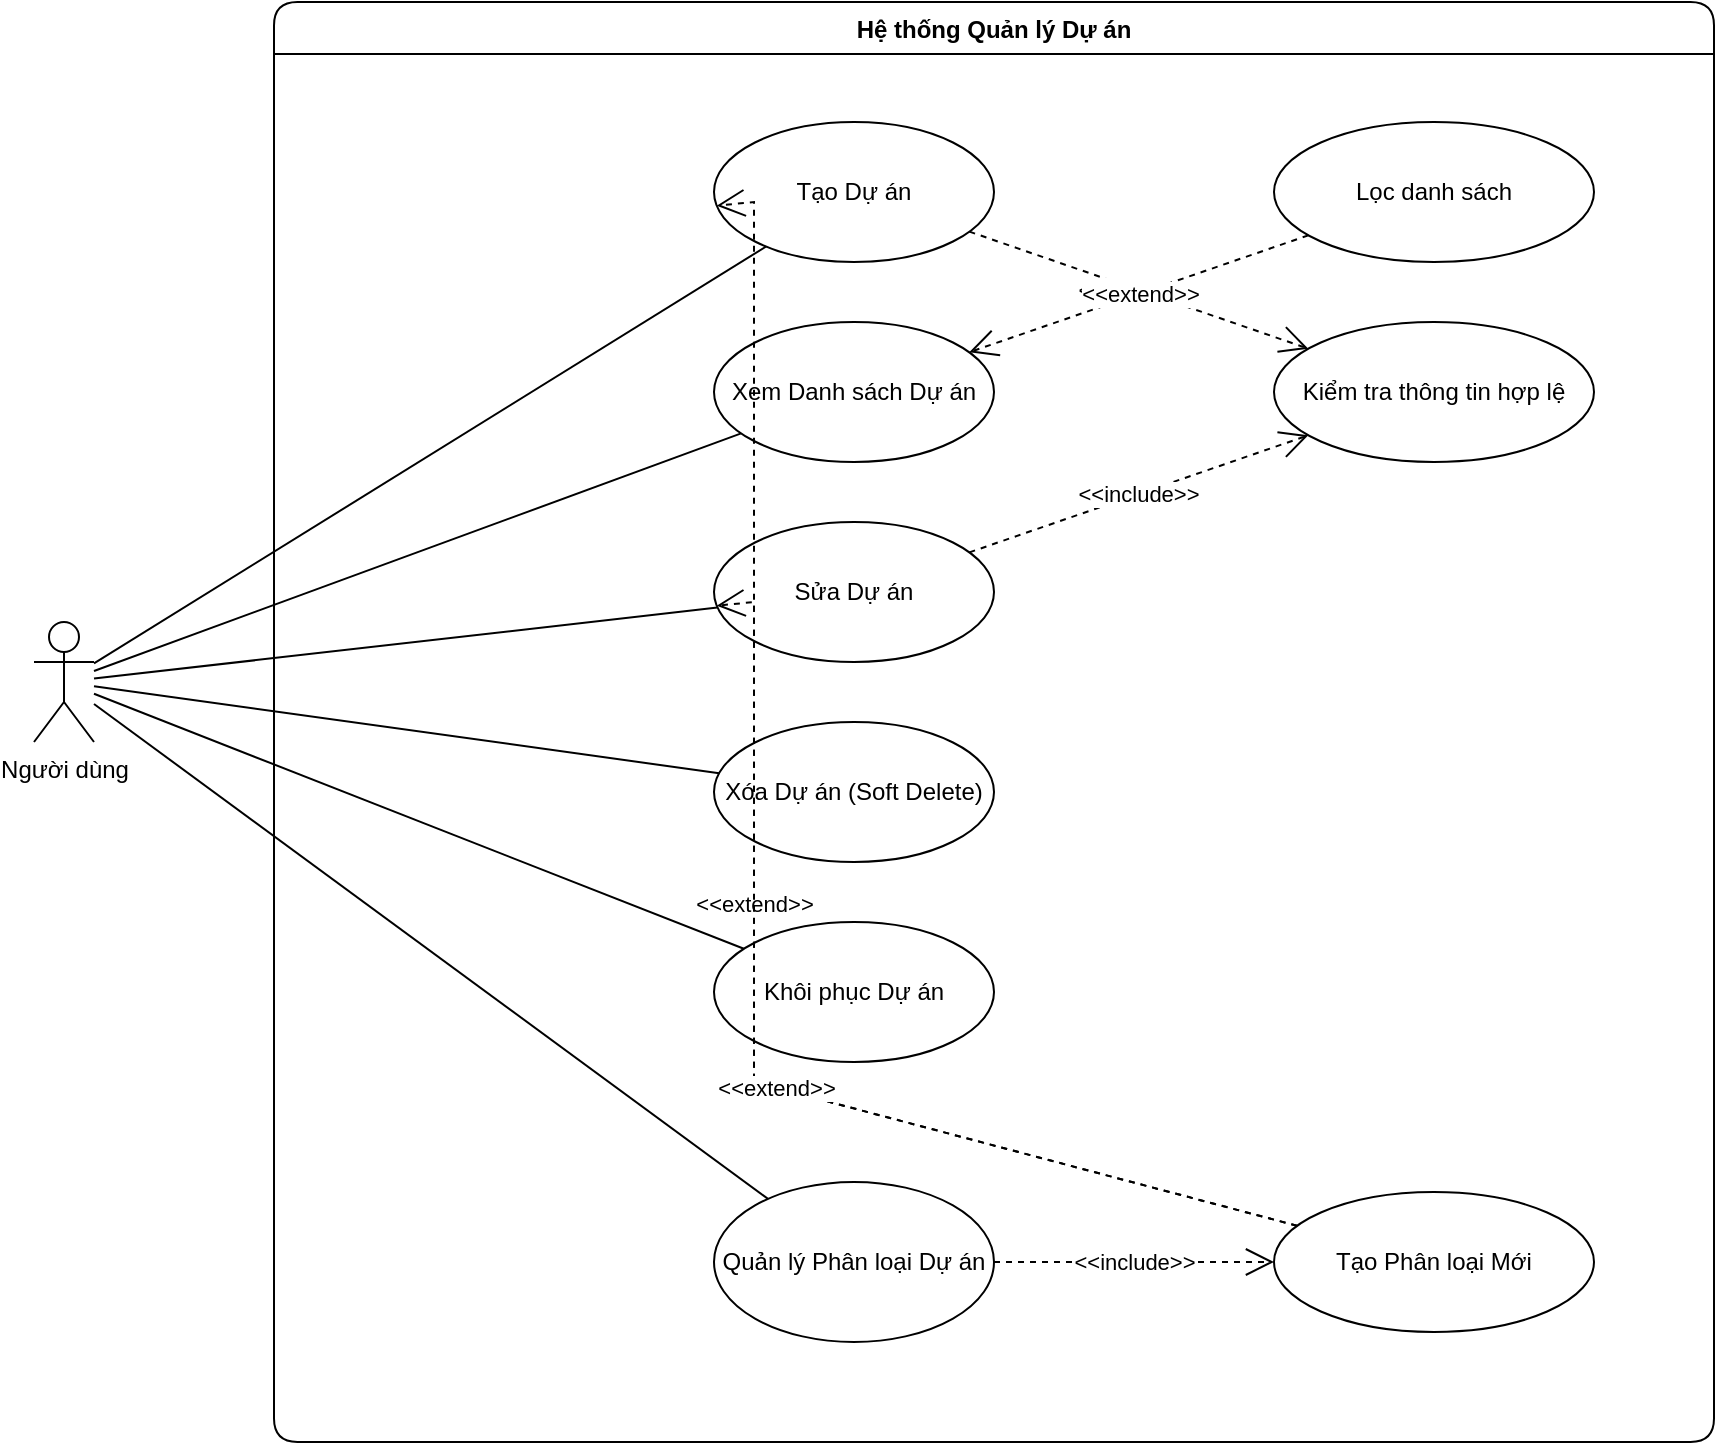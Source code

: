 <mxfile version="22.0.8" type="device">
  <diagram name="Use Case - Quản lý Dự án" id="diagram-1">
    <mxGraphModel dx="1486" dy="799" grid="1" gridSize="10" guides="1" tooltips="1" connect="1" arrows="1" fold="1" page="1" pageScale="1" pageWidth="1169" pageHeight="827" math="0" shadow="0">
      <root>
        <mxCell id="0" />
        <mxCell id="1" parent="0" />
        <mxCell id="2" value="Người dùng" style="shape=umlActor;verticalLabelPosition=bottom;verticalAlign=top;html=1;outlineConnect=0;" vertex="1" parent="1">
          <mxGeometry x="80" y="350" width="30" height="60" as="geometry" />
        </mxCell>
        <mxCell id="3" value="Hệ thống Quản lý Dự án" style="swimlane;fontStyle=1;align=center;verticalAlign=top;childLayout=stackLayout;horizontal=1;startSize=26;horizontalStack=0;resizeParent=1;resizeParentMax=0;resizeLast=0;collapsible=0;marginBottom=0;rounded=1;" vertex="1" parent="1">
          <mxGeometry x="200" y="40" width="720" height="720" as="geometry">
            <mxRectangle x="200" y="40" width="140" height="26" as="alternateBounds" />
          </mxGeometry>
        </mxCell>
        <mxCell id="4" value="Tạo Dự án" style="ellipse;whiteSpace=wrap;html=1;" vertex="1" parent="3">
          <mxGeometry x="220" y="60" width="140" height="70" as="geometry" />
        </mxCell>
        <mxCell id="5" value="Xem Danh sách Dự án" style="ellipse;whiteSpace=wrap;html=1;" vertex="1" parent="3">
          <mxGeometry x="220" y="160" width="140" height="70" as="geometry" />
        </mxCell>
        <mxCell id="6" value="Sửa Dự án" style="ellipse;whiteSpace=wrap;html=1;" vertex="1" parent="3">
          <mxGeometry x="220" y="260" width="140" height="70" as="geometry" />
        </mxCell>
        <mxCell id="7" value="Xóa Dự án (Soft Delete)" style="ellipse;whiteSpace=wrap;html=1;" vertex="1" parent="3">
          <mxGeometry x="220" y="360" width="140" height="70" as="geometry" />
        </mxCell>
        <mxCell id="8" value="Khôi phục Dự án" style="ellipse;whiteSpace=wrap;html=1;" vertex="1" parent="3">
          <mxGeometry x="220" y="460" width="140" height="70" as="geometry" />
        </mxCell>
        <mxCell id="9" value="Quản lý Phân loại Dự án" style="ellipse;whiteSpace=wrap;html=1;" vertex="1" parent="3">
          <mxGeometry x="220" y="590" width="140" height="80" as="geometry" />
        </mxCell>
        <mxCell id="10" value="Kiểm tra thông tin hợp lệ" style="ellipse;whiteSpace=wrap;html=1;" vertex="1" parent="3">
          <mxGeometry x="500" y="160" width="160" height="70" as="geometry" />
        </mxCell>
        <mxCell id="11" value="Lọc danh sách" style="ellipse;whiteSpace=wrap;html=1;" vertex="1" parent="3">
          <mxGeometry x="500" y="60" width="160" height="70" as="geometry" />
        </mxCell>
        <mxCell id="12" value="Tạo Phân loại Mới" style="ellipse;whiteSpace=wrap;html=1;" vertex="1" parent="3">
          <mxGeometry x="500" y="595" width="160" height="70" as="geometry" />
        </mxCell>
        <mxCell id="13" value="" style="endArrow=none;html=1;rounded=0;" edge="1" parent="1" source="2" target="4">
          <mxGeometry width="50" height="50" relative="1" as="geometry">
            <mxPoint x="120" y="380" as="sourcePoint" />
            <mxPoint x="210" y="95" as="targetPoint" />
          </mxGeometry>
        </mxCell>
        <mxCell id="14" value="" style="endArrow=none;html=1;rounded=0;" edge="1" parent="1" source="2" target="5">
          <mxGeometry width="50" height="50" relative="1" as="geometry">
            <mxPoint x="130" y="380" as="sourcePoint" />
            <mxPoint x="210" y="195" as="targetPoint" />
          </mxGeometry>
        </mxCell>
        <mxCell id="15" value="" style="endArrow=none;html=1;rounded=0;" edge="1" parent="1" source="2" target="6">
          <mxGeometry width="50" height="50" relative="1" as="geometry">
            <mxPoint x="130" y="380" as="sourcePoint" />
            <mxPoint x="210" y="295" as="targetPoint" />
          </mxGeometry>
        </mxCell>
        <mxCell id="16" value="" style="endArrow=none;html=1;rounded=0;" edge="1" parent="1" source="2" target="7">
          <mxGeometry width="50" height="50" relative="1" as="geometry">
            <mxPoint x="130" y="380" as="sourcePoint" />
            <mxPoint x="210" y="395" as="targetPoint" />
          </mxGeometry>
        </mxCell>
        <mxCell id="17" value="" style="endArrow=none;html=1;rounded=0;" edge="1" parent="1" source="2" target="8">
          <mxGeometry width="50" height="50" relative="1" as="geometry">
            <mxPoint x="130" y="380" as="sourcePoint" />
            <mxPoint x="210" y="495" as="targetPoint" />
          </mxGeometry>
        </mxCell>
        <mxCell id="18" value="" style="endArrow=none;html=1;rounded=0;" edge="1" parent="1" source="2" target="9">
          <mxGeometry width="50" height="50" relative="1" as="geometry">
            <mxPoint x="130" y="380" as="sourcePoint" />
            <mxPoint x="210" y="630" as="targetPoint" />
          </mxGeometry>
        </mxCell>
        <mxCell id="19" value="&lt;div&gt;&amp;lt;&amp;lt;include&amp;gt;&amp;gt;&lt;/div&gt;" style="endArrow=open;endSize=12;dashed=1;html=1;rounded=0;" edge="1" parent="1" source="4" target="10">
          <mxGeometry width="100" height="100" relative="1" as="geometry">
            <mxPoint x="370" y="105" as="sourcePoint" />
            <mxPoint x="490" y="195" as="targetPoint" />
          </mxGeometry>
        </mxCell>
        <mxCell id="20" value="&lt;div&gt;&amp;lt;&amp;lt;include&amp;gt;&amp;gt;&lt;/div&gt;" style="endArrow=open;endSize=12;dashed=1;html=1;rounded=0;" edge="1" parent="1" source="6" target="10">
          <mxGeometry width="100" height="100" relative="1" as="geometry">
            <mxPoint x="370" y="305" as="sourcePoint" />
            <mxPoint x="490" y="205" as="targetPoint" />
          </mxGeometry>
        </mxCell>
        <mxCell id="21" value="&lt;div&gt;&amp;lt;&amp;lt;extend&amp;gt;&amp;gt;&lt;/div&gt;" style="endArrow=open;endSize=12;dashed=1;html=1;rounded=0;" edge="1" parent="1" source="11" target="5">
          <mxGeometry width="100" height="100" relative="1" as="geometry">
            <mxPoint x="490" y="105" as="sourcePoint" />
            <mxPoint x="370" y="195" as="targetPoint" />
          </mxGeometry>
        </mxCell>
        <mxCell id="22" value="&lt;div&gt;&amp;lt;&amp;lt;extend&amp;gt;&amp;gt;&lt;/div&gt;" style="endArrow=open;endSize=12;dashed=1;html=1;rounded=0;" edge="1" parent="1" source="12" target="4">
          <mxGeometry width="100" height="100" relative="1" as="geometry">
            <mxPoint x="490" y="630" as="sourcePoint" />
            <mxPoint x="370" y="105" as="targetPoint" />
            <Array as="points">
              <mxPoint x="440" y="580" />
              <mxPoint x="440" y="140" />
            </Array>
          </mxGeometry>
        </mxCell>
        <mxCell id="23" value="&lt;div&gt;&amp;lt;&amp;lt;extend&amp;gt;&amp;gt;&lt;/div&gt;" style="endArrow=open;endSize=12;dashed=1;html=1;rounded=0;" edge="1" parent="1" source="12" target="6">
          <mxGeometry width="100" height="100" relative="1" as="geometry">
            <mxPoint x="500" y="640" as="sourcePoint" />
            <mxPoint x="370" y="305" as="targetPoint" />
            <Array as="points">
              <mxPoint x="440" y="580" />
              <mxPoint x="440" y="340" />
            </Array>
          </mxGeometry>
        </mxCell>
        <mxCell id="24" value="&lt;div&gt;&amp;lt;&amp;lt;include&amp;gt;&amp;gt;&lt;/div&gt;" style="endArrow=open;endSize=12;dashed=1;html=1;rounded=0;" edge="1" parent="1" source="9" target="12">
          <mxGeometry width="100" height="100" relative="1" as="geometry">
            <mxPoint x="370" y="640" as="sourcePoint" />
            <mxPoint x="490" y="640" as="targetPoint" />
          </mxGeometry>
        </mxCell>
      </root>
    </mxGraphModel>
  </diagram>
</mxfile>
